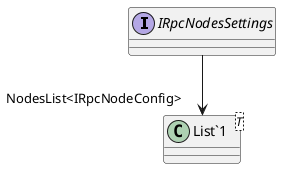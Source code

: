 @startuml
interface IRpcNodesSettings {
}
class "List`1"<T> {
}
IRpcNodesSettings --> "NodesList<IRpcNodeConfig>" "List`1"
@enduml

